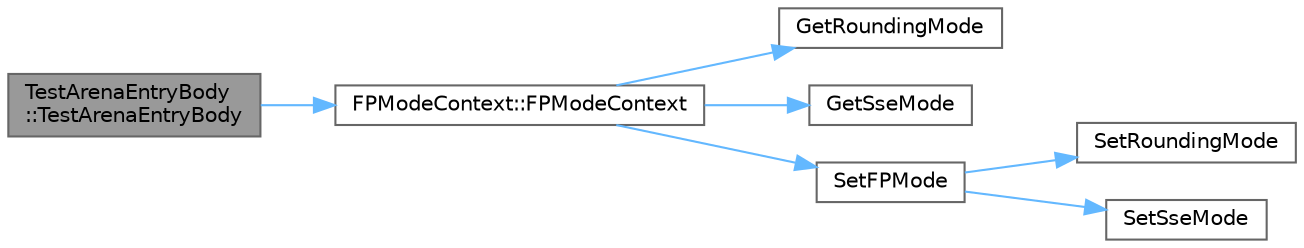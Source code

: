 digraph "TestArenaEntryBody::TestArenaEntryBody"
{
 // LATEX_PDF_SIZE
  bgcolor="transparent";
  edge [fontname=Helvetica,fontsize=10,labelfontname=Helvetica,labelfontsize=10];
  node [fontname=Helvetica,fontsize=10,shape=box,height=0.2,width=0.4];
  rankdir="LR";
  Node1 [id="Node000001",label="TestArenaEntryBody\l::TestArenaEntryBody",height=0.2,width=0.4,color="gray40", fillcolor="grey60", style="filled", fontcolor="black",tooltip=" "];
  Node1 -> Node2 [id="edge1_Node000001_Node000002",color="steelblue1",style="solid",tooltip=" "];
  Node2 [id="Node000002",label="FPModeContext::FPModeContext",height=0.2,width=0.4,color="grey40", fillcolor="white", style="filled",URL="$class_f_p_mode_context.html#ad346be76266e8181e2358a22df03f5a5",tooltip=" "];
  Node2 -> Node3 [id="edge2_Node000002_Node000003",color="steelblue1",style="solid",tooltip=" "];
  Node3 [id="Node000003",label="GetRoundingMode",height=0.2,width=0.4,color="grey40", fillcolor="white", style="filled",URL="$harness__fp_8h.html#aee3358c2adeb1eaa765d07897daeec3c",tooltip=" "];
  Node2 -> Node4 [id="edge3_Node000002_Node000004",color="steelblue1",style="solid",tooltip=" "];
  Node4 [id="Node000004",label="GetSseMode",height=0.2,width=0.4,color="grey40", fillcolor="white", style="filled",URL="$harness__fp_8h.html#aad71ad55223d61a0e71bd9ad0e14049e",tooltip=" "];
  Node2 -> Node5 [id="edge4_Node000002_Node000005",color="steelblue1",style="solid",tooltip=" "];
  Node5 [id="Node000005",label="SetFPMode",height=0.2,width=0.4,color="grey40", fillcolor="white", style="filled",URL="$harness__fp_8h.html#ae831b8ee70f8ac6ecea92e3a99922bb4",tooltip=" "];
  Node5 -> Node6 [id="edge5_Node000005_Node000006",color="steelblue1",style="solid",tooltip=" "];
  Node6 [id="Node000006",label="SetRoundingMode",height=0.2,width=0.4,color="grey40", fillcolor="white", style="filled",URL="$harness__fp_8h.html#aef97e7fd6c741841afe2633dc513b65a",tooltip=" "];
  Node5 -> Node7 [id="edge6_Node000005_Node000007",color="steelblue1",style="solid",tooltip=" "];
  Node7 [id="Node000007",label="SetSseMode",height=0.2,width=0.4,color="grey40", fillcolor="white", style="filled",URL="$harness__fp_8h.html#a2a20cf2d51a26384613203aa76f3bacb",tooltip=" "];
}
